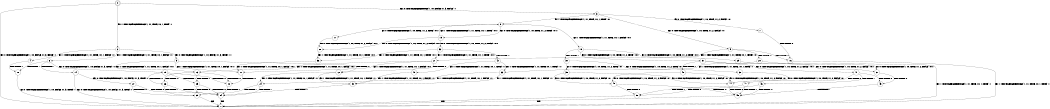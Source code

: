 digraph BCG {
size = "7, 10.5";
center = TRUE;
node [shape = circle];
0 [peripheries = 2];
0 -> 1 [label = "EX !0 !ATOMIC_EXCH_BRANCH (1, +0, FALSE, +1, 3, FALSE) !::"];
0 -> 2 [label = "EX !1 !ATOMIC_EXCH_BRANCH (1, +1, TRUE, +0, 1, TRUE) !::"];
0 -> 3 [label = "EX !0 !ATOMIC_EXCH_BRANCH (1, +0, FALSE, +1, 3, FALSE) !::"];
2 -> 4 [label = "EX !1 !ATOMIC_EXCH_BRANCH (1, +1, TRUE, +0, 1, FALSE) !:1:"];
2 -> 5 [label = "EX !0 !ATOMIC_EXCH_BRANCH (1, +0, FALSE, +1, 3, TRUE) !:1:"];
2 -> 6 [label = "EX !1 !ATOMIC_EXCH_BRANCH (1, +1, TRUE, +0, 1, FALSE) !:1:"];
3 -> 7 [label = "EX !0 !ATOMIC_EXCH_BRANCH (1, +0, TRUE, +1, 2, FALSE) !:0:"];
3 -> 8 [label = "EX !1 !ATOMIC_EXCH_BRANCH (1, +1, TRUE, +0, 1, TRUE) !:0:"];
3 -> 9 [label = "EX !0 !ATOMIC_EXCH_BRANCH (1, +0, TRUE, +1, 2, FALSE) !:0:"];
4 -> 10 [label = "TERMINATE !1"];
5 -> 11 [label = "EX !1 !ATOMIC_EXCH_BRANCH (1, +1, TRUE, +0, 1, FALSE) !:0:1:"];
5 -> 12 [label = "TERMINATE !0"];
5 -> 13 [label = "EX !1 !ATOMIC_EXCH_BRANCH (1, +1, TRUE, +0, 1, FALSE) !:0:1:"];
6 -> 10 [label = "TERMINATE !1"];
6 -> 14 [label = "TERMINATE !1"];
6 -> 15 [label = "EX !0 !ATOMIC_EXCH_BRANCH (1, +0, FALSE, +1, 3, TRUE) !:1:"];
7 -> 16 [label = "TERMINATE !0"];
8 -> 17 [label = "EX !0 !ATOMIC_EXCH_BRANCH (1, +0, TRUE, +1, 2, TRUE) !:0:1:"];
8 -> 18 [label = "EX !1 !ATOMIC_EXCH_BRANCH (1, +1, TRUE, +0, 1, FALSE) !:0:1:"];
8 -> 19 [label = "EX !0 !ATOMIC_EXCH_BRANCH (1, +0, TRUE, +1, 2, TRUE) !:0:1:"];
9 -> 16 [label = "TERMINATE !0"];
9 -> 20 [label = "TERMINATE !0"];
9 -> 21 [label = "EX !1 !ATOMIC_EXCH_BRANCH (1, +1, TRUE, +0, 1, TRUE) !:0:"];
10 -> 1 [label = "EX !0 !ATOMIC_EXCH_BRANCH (1, +0, FALSE, +1, 3, TRUE) !::"];
11 -> 22 [label = "TERMINATE !0"];
12 -> 23 [label = "EX !1 !ATOMIC_EXCH_BRANCH (1, +1, TRUE, +0, 1, FALSE) !:1:"];
12 -> 24 [label = "EX !1 !ATOMIC_EXCH_BRANCH (1, +1, TRUE, +0, 1, FALSE) !:1:"];
13 -> 22 [label = "TERMINATE !0"];
13 -> 25 [label = "TERMINATE !1"];
13 -> 26 [label = "TERMINATE !0"];
14 -> 1 [label = "EX !0 !ATOMIC_EXCH_BRANCH (1, +0, FALSE, +1, 3, TRUE) !::"];
14 -> 27 [label = "EX !0 !ATOMIC_EXCH_BRANCH (1, +0, FALSE, +1, 3, TRUE) !::"];
15 -> 22 [label = "TERMINATE !0"];
15 -> 25 [label = "TERMINATE !1"];
15 -> 26 [label = "TERMINATE !0"];
16 -> 1 [label = "EX !1 !ATOMIC_EXCH_BRANCH (1, +1, TRUE, +0, 1, TRUE) !::"];
17 -> 28 [label = "EX !0 !ATOMIC_EXCH_BRANCH (1, +0, TRUE, +1, 2, FALSE) !:0:1:"];
18 -> 29 [label = "EX !0 !ATOMIC_EXCH_BRANCH (1, +0, TRUE, +1, 2, TRUE) !:0:1:"];
18 -> 30 [label = "TERMINATE !1"];
18 -> 31 [label = "EX !0 !ATOMIC_EXCH_BRANCH (1, +0, TRUE, +1, 2, TRUE) !:0:1:"];
19 -> 28 [label = "EX !0 !ATOMIC_EXCH_BRANCH (1, +0, TRUE, +1, 2, FALSE) !:0:1:"];
19 -> 8 [label = "EX !1 !ATOMIC_EXCH_BRANCH (1, +1, TRUE, +0, 1, TRUE) !:0:1:"];
19 -> 32 [label = "EX !0 !ATOMIC_EXCH_BRANCH (1, +0, TRUE, +1, 2, FALSE) !:0:1:"];
20 -> 1 [label = "EX !1 !ATOMIC_EXCH_BRANCH (1, +1, TRUE, +0, 1, TRUE) !::"];
20 -> 33 [label = "EX !1 !ATOMIC_EXCH_BRANCH (1, +1, TRUE, +0, 1, TRUE) !::"];
21 -> 11 [label = "EX !1 !ATOMIC_EXCH_BRANCH (1, +1, TRUE, +0, 1, FALSE) !:0:1:"];
21 -> 12 [label = "TERMINATE !0"];
21 -> 13 [label = "EX !1 !ATOMIC_EXCH_BRANCH (1, +1, TRUE, +0, 1, FALSE) !:0:1:"];
22 -> 34 [label = "TERMINATE !1"];
23 -> 34 [label = "TERMINATE !1"];
24 -> 34 [label = "TERMINATE !1"];
24 -> 35 [label = "TERMINATE !1"];
25 -> 34 [label = "TERMINATE !0"];
25 -> 35 [label = "TERMINATE !0"];
26 -> 34 [label = "TERMINATE !1"];
26 -> 35 [label = "TERMINATE !1"];
27 -> 34 [label = "TERMINATE !0"];
27 -> 35 [label = "TERMINATE !0"];
28 -> 36 [label = "EX !1 !ATOMIC_EXCH_BRANCH (1, +1, TRUE, +0, 1, TRUE) !:0:1:"];
29 -> 37 [label = "EX !0 !ATOMIC_EXCH_BRANCH (1, +0, TRUE, +1, 2, FALSE) !:0:1:"];
30 -> 38 [label = "EX !0 !ATOMIC_EXCH_BRANCH (1, +0, TRUE, +1, 2, TRUE) !:0:"];
30 -> 39 [label = "EX !0 !ATOMIC_EXCH_BRANCH (1, +0, TRUE, +1, 2, TRUE) !:0:"];
31 -> 37 [label = "EX !0 !ATOMIC_EXCH_BRANCH (1, +0, TRUE, +1, 2, FALSE) !:0:1:"];
31 -> 40 [label = "TERMINATE !1"];
31 -> 41 [label = "EX !0 !ATOMIC_EXCH_BRANCH (1, +0, TRUE, +1, 2, FALSE) !:0:1:"];
32 -> 36 [label = "EX !1 !ATOMIC_EXCH_BRANCH (1, +1, TRUE, +0, 1, TRUE) !:0:1:"];
32 -> 42 [label = "TERMINATE !0"];
32 -> 21 [label = "EX !1 !ATOMIC_EXCH_BRANCH (1, +1, TRUE, +0, 1, TRUE) !:0:1:"];
33 -> 23 [label = "EX !1 !ATOMIC_EXCH_BRANCH (1, +1, TRUE, +0, 1, FALSE) !:1:"];
33 -> 24 [label = "EX !1 !ATOMIC_EXCH_BRANCH (1, +1, TRUE, +0, 1, FALSE) !:1:"];
34 -> 1 [label = "exit"];
35 -> 1 [label = "exit"];
36 -> 11 [label = "EX !1 !ATOMIC_EXCH_BRANCH (1, +1, TRUE, +0, 1, FALSE) !:0:1:"];
37 -> 43 [label = "TERMINATE !0"];
38 -> 44 [label = "EX !0 !ATOMIC_EXCH_BRANCH (1, +0, TRUE, +1, 2, FALSE) !:0:"];
39 -> 44 [label = "EX !0 !ATOMIC_EXCH_BRANCH (1, +0, TRUE, +1, 2, FALSE) !:0:"];
39 -> 45 [label = "EX !0 !ATOMIC_EXCH_BRANCH (1, +0, TRUE, +1, 2, FALSE) !:0:"];
40 -> 44 [label = "EX !0 !ATOMIC_EXCH_BRANCH (1, +0, TRUE, +1, 2, FALSE) !:0:"];
40 -> 45 [label = "EX !0 !ATOMIC_EXCH_BRANCH (1, +0, TRUE, +1, 2, FALSE) !:0:"];
41 -> 43 [label = "TERMINATE !0"];
41 -> 46 [label = "TERMINATE !1"];
41 -> 47 [label = "TERMINATE !0"];
42 -> 48 [label = "EX !1 !ATOMIC_EXCH_BRANCH (1, +1, TRUE, +0, 1, TRUE) !:1:"];
42 -> 33 [label = "EX !1 !ATOMIC_EXCH_BRANCH (1, +1, TRUE, +0, 1, TRUE) !:1:"];
43 -> 49 [label = "TERMINATE !1"];
44 -> 49 [label = "TERMINATE !0"];
45 -> 49 [label = "TERMINATE !0"];
45 -> 50 [label = "TERMINATE !0"];
46 -> 49 [label = "TERMINATE !0"];
46 -> 50 [label = "TERMINATE !0"];
47 -> 49 [label = "TERMINATE !1"];
47 -> 50 [label = "TERMINATE !1"];
48 -> 23 [label = "EX !1 !ATOMIC_EXCH_BRANCH (1, +1, TRUE, +0, 1, FALSE) !:1:"];
49 -> 1 [label = "exit"];
50 -> 1 [label = "exit"];
}
